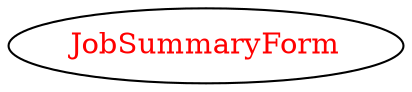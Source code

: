 digraph dependencyGraph {
 concentrate=true;
 ranksep="2.0";
 rankdir="LR"; 
 splines="ortho";
"JobSummaryForm" [fontcolor="red"];
}